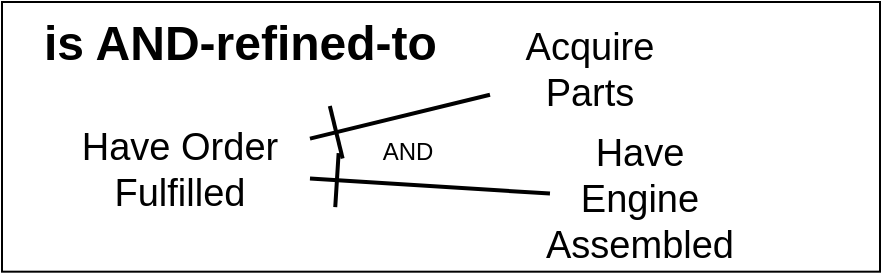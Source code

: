 <mxfile version="15.4.0" type="device" pages="14"><diagram name="iRL-manu-rel-1-and" id="lrQCM1Hvvk60PSm_WDTy"><mxGraphModel dx="4578" dy="3978" grid="1" gridSize="10" guides="1" tooltips="1" connect="1" arrows="1" fold="1" page="1" pageScale="1" pageWidth="850" pageHeight="1100" math="0" shadow="0"><root><mxCell id="0"/><mxCell id="1" parent="0"/><mxCell id="SSIafERvmLbeRZ0BGlmD-1" value="&lt;font&gt;&lt;b&gt;is AND-refined-to&lt;/b&gt;&lt;/font&gt;" style="rounded=0;whiteSpace=wrap;html=1;align=left;fontSize=24;spacingLeft=19;horizontal=1;verticalAlign=top;" parent="1" vertex="1"><mxGeometry x="-3164" y="-3098" width="439" height="134.84" as="geometry"/></mxCell><mxCell id="SSIafERvmLbeRZ0BGlmD-2" value="Acquire Parts" style="text;html=1;align=center;verticalAlign=middle;whiteSpace=wrap;rounded=0;fontSize=19;" parent="1" vertex="1"><mxGeometry x="-2920" y="-3078.84" width="100" height="30" as="geometry"/></mxCell><mxCell id="SSIafERvmLbeRZ0BGlmD-3" value="Have Order Fulfilled" style="text;html=1;align=center;verticalAlign=middle;whiteSpace=wrap;rounded=0;fontSize=19;" parent="1" vertex="1"><mxGeometry x="-3140" y="-3048.84" width="130" height="70" as="geometry"/></mxCell><mxCell id="SSIafERvmLbeRZ0BGlmD-4" value="" style="endArrow=ERone;html=1;strokeWidth=2;endFill=0;endSize=24;" parent="1" source="SSIafERvmLbeRZ0BGlmD-2" target="SSIafERvmLbeRZ0BGlmD-3" edge="1"><mxGeometry width="50" height="50" relative="1" as="geometry"><mxPoint x="-3179" y="-2898" as="sourcePoint"/><mxPoint x="-3121" y="-2941" as="targetPoint"/></mxGeometry></mxCell><mxCell id="SSIafERvmLbeRZ0BGlmD-5" value="Have Engine Assembled" style="text;html=1;align=center;verticalAlign=middle;whiteSpace=wrap;rounded=0;fontSize=19;" parent="1" vertex="1"><mxGeometry x="-2890" y="-3010" width="90" height="21.16" as="geometry"/></mxCell><mxCell id="SSIafERvmLbeRZ0BGlmD-6" value="" style="endArrow=ERone;html=1;strokeWidth=2;endFill=0;endSize=24;" parent="1" source="SSIafERvmLbeRZ0BGlmD-5" target="SSIafERvmLbeRZ0BGlmD-3" edge="1"><mxGeometry width="50" height="50" relative="1" as="geometry"><mxPoint x="-3017" y="-3027" as="sourcePoint"/><mxPoint x="-2911" y="-3020" as="targetPoint"/></mxGeometry></mxCell><mxCell id="SSIafERvmLbeRZ0BGlmD-7" value="AND" style="text;html=1;align=center;verticalAlign=middle;whiteSpace=wrap;rounded=0;" parent="1" vertex="1"><mxGeometry x="-2991" y="-3038" width="60" height="30" as="geometry"/></mxCell></root></mxGraphModel></diagram><diagram id="jRgEcZpF6pAmbIoYRc1D" name="iRL-manu-rel-2-and"><mxGraphModel dx="4578" dy="3978" grid="1" gridSize="10" guides="1" tooltips="1" connect="1" arrows="1" fold="1" page="1" pageScale="1" pageWidth="850" pageHeight="1100" math="0" shadow="0"><root><mxCell id="0"/><mxCell id="1" parent="0"/><mxCell id="QYAgFzMeOtA9hnnynvg9-1" value="&lt;font&gt;&lt;b&gt;is&amp;nbsp;&lt;/b&gt;&lt;b&gt;AND-refined-to&lt;/b&gt;&lt;/font&gt;" style="rounded=0;whiteSpace=wrap;html=1;align=left;fontSize=24;spacingLeft=19;horizontal=1;verticalAlign=top;" parent="1" vertex="1"><mxGeometry x="-3270" y="-3160" width="439" height="134.84" as="geometry"/></mxCell><mxCell id="QYAgFzMeOtA9hnnynvg9-2" value="Assemble Engine In House" style="text;html=1;align=center;verticalAlign=middle;whiteSpace=wrap;rounded=0;fontSize=19;" parent="1" vertex="1"><mxGeometry x="-3026" y="-3140.84" width="100" height="30" as="geometry"/></mxCell><mxCell id="QYAgFzMeOtA9hnnynvg9-3" value="Have Engine Assembled" style="text;html=1;align=center;verticalAlign=middle;whiteSpace=wrap;rounded=0;fontSize=19;" parent="1" vertex="1"><mxGeometry x="-3246" y="-3110.84" width="140" height="70" as="geometry"/></mxCell><mxCell id="QYAgFzMeOtA9hnnynvg9-4" value="" style="endArrow=ERone;html=1;strokeWidth=2;endFill=0;endSize=24;" parent="1" source="QYAgFzMeOtA9hnnynvg9-2" target="QYAgFzMeOtA9hnnynvg9-3" edge="1"><mxGeometry width="50" height="50" relative="1" as="geometry"><mxPoint x="-3285" y="-2960" as="sourcePoint"/><mxPoint x="-3227" y="-3003" as="targetPoint"/></mxGeometry></mxCell><mxCell id="QYAgFzMeOtA9hnnynvg9-5" value="Outsource Assembly" style="text;html=1;align=center;verticalAlign=middle;whiteSpace=wrap;rounded=0;fontSize=19;" parent="1" vertex="1"><mxGeometry x="-2966" y="-3072" width="86" height="21.16" as="geometry"/></mxCell><mxCell id="QYAgFzMeOtA9hnnynvg9-6" value="" style="endArrow=ERone;html=1;strokeWidth=2;endFill=0;endSize=24;" parent="1" source="QYAgFzMeOtA9hnnynvg9-5" target="QYAgFzMeOtA9hnnynvg9-3" edge="1"><mxGeometry width="50" height="50" relative="1" as="geometry"><mxPoint x="-3123" y="-3089" as="sourcePoint"/><mxPoint x="-3017" y="-3082" as="targetPoint"/></mxGeometry></mxCell><mxCell id="QYAgFzMeOtA9hnnynvg9-7" value="AND" style="text;html=1;align=center;verticalAlign=middle;whiteSpace=wrap;rounded=0;" parent="1" vertex="1"><mxGeometry x="-3097" y="-3100" width="60" height="30" as="geometry"/></mxCell></root></mxGraphModel></diagram><diagram name="iRL-manu-rel-3-and" id="WLz_OHj9z_Ogw3DKetcc"><mxGraphModel dx="4578" dy="3978" grid="1" gridSize="10" guides="1" tooltips="1" connect="1" arrows="1" fold="1" page="1" pageScale="1" pageWidth="850" pageHeight="1100" math="0" shadow="0"><root><mxCell id="0FTAw9jXshLjtbLICrXR-0"/><mxCell id="0FTAw9jXshLjtbLICrXR-1" parent="0FTAw9jXshLjtbLICrXR-0"/><mxCell id="0FTAw9jXshLjtbLICrXR-2" value="&lt;font&gt;&lt;b&gt;is&amp;nbsp;&lt;/b&gt;&lt;b&gt;AND-refined-to&lt;/b&gt;&lt;/font&gt;" style="rounded=0;whiteSpace=wrap;html=1;align=left;fontSize=24;spacingLeft=19;horizontal=1;verticalAlign=top;" parent="0FTAw9jXshLjtbLICrXR-1" vertex="1"><mxGeometry x="-3270" y="-3160" width="439" height="134.84" as="geometry"/></mxCell><mxCell id="0FTAw9jXshLjtbLICrXR-3" value="Parts Acquired In Time" style="text;html=1;align=center;verticalAlign=middle;whiteSpace=wrap;rounded=0;fontSize=17;" parent="0FTAw9jXshLjtbLICrXR-1" vertex="1"><mxGeometry x="-3060" y="-3150" width="190" height="30" as="geometry"/></mxCell><mxCell id="0FTAw9jXshLjtbLICrXR-4" value="Acquire Parts" style="text;html=1;align=center;verticalAlign=middle;whiteSpace=wrap;rounded=0;fontSize=19;" parent="0FTAw9jXshLjtbLICrXR-1" vertex="1"><mxGeometry x="-3246" y="-3110.84" width="140" height="70" as="geometry"/></mxCell><mxCell id="0FTAw9jXshLjtbLICrXR-5" value="" style="endArrow=ERone;html=1;strokeWidth=2;endFill=0;endSize=24;" parent="0FTAw9jXshLjtbLICrXR-1" source="0FTAw9jXshLjtbLICrXR-3" target="0FTAw9jXshLjtbLICrXR-4" edge="1"><mxGeometry width="50" height="50" relative="1" as="geometry"><mxPoint x="-3285" y="-2960" as="sourcePoint"/><mxPoint x="-3227" y="-3003" as="targetPoint"/></mxGeometry></mxCell><mxCell id="0FTAw9jXshLjtbLICrXR-6" value="Parts Acquired Late" style="text;html=1;align=center;verticalAlign=middle;whiteSpace=wrap;rounded=0;fontSize=17;" parent="0FTAw9jXshLjtbLICrXR-1" vertex="1"><mxGeometry x="-3010" y="-3103.16" width="165" height="21.16" as="geometry"/></mxCell><mxCell id="0FTAw9jXshLjtbLICrXR-7" value="" style="endArrow=ERone;html=1;strokeWidth=2;endFill=0;endSize=24;" parent="0FTAw9jXshLjtbLICrXR-1" source="0FTAw9jXshLjtbLICrXR-6" target="0FTAw9jXshLjtbLICrXR-4" edge="1"><mxGeometry width="50" height="50" relative="1" as="geometry"><mxPoint x="-3123" y="-3089" as="sourcePoint"/><mxPoint x="-3017" y="-3082" as="targetPoint"/></mxGeometry></mxCell><mxCell id="0FTAw9jXshLjtbLICrXR-8" value="AND" style="text;html=1;align=center;verticalAlign=middle;whiteSpace=wrap;rounded=0;" parent="0FTAw9jXshLjtbLICrXR-1" vertex="1"><mxGeometry x="-3080.5" y="-3082" width="60" height="30" as="geometry"/></mxCell><mxCell id="6yNauuuNI67e5GXU5Zm_-0" value="" style="endArrow=ERone;html=1;strokeWidth=2;endFill=0;endSize=24;entryX=1;entryY=0.75;entryDx=0;entryDy=0;" parent="0FTAw9jXshLjtbLICrXR-1" source="6yNauuuNI67e5GXU5Zm_-1" target="0FTAw9jXshLjtbLICrXR-4" edge="1"><mxGeometry width="50" height="50" relative="1" as="geometry"><mxPoint x="-2965" y="-3069.422" as="sourcePoint"/><mxPoint x="-3096" y="-3067.087" as="targetPoint"/></mxGeometry></mxCell><mxCell id="6yNauuuNI67e5GXU5Zm_-1" value="Parts Never Acquired" style="text;html=1;align=center;verticalAlign=middle;whiteSpace=wrap;rounded=0;fontSize=17;" parent="0FTAw9jXshLjtbLICrXR-1" vertex="1"><mxGeometry x="-3020" y="-3062" width="170" height="21.16" as="geometry"/></mxCell></root></mxGraphModel></diagram><diagram id="zBmDgi2XzJmhAONFBeY-" name="iRL-manu-rel-4-and"><mxGraphModel dx="4578" dy="3978" grid="1" gridSize="10" guides="1" tooltips="1" connect="1" arrows="1" fold="1" page="1" pageScale="1" pageWidth="850" pageHeight="1100" math="0" shadow="0"><root><mxCell id="0"/><mxCell id="1" parent="0"/><mxCell id="p-jrq9WRFy0JcL0Lg-jd-1" value="&lt;font&gt;&lt;b&gt;is&amp;nbsp;&lt;/b&gt;&lt;b&gt;AND-refined-to&lt;/b&gt;&lt;/font&gt;" style="rounded=0;whiteSpace=wrap;html=1;align=left;fontSize=24;spacingLeft=19;horizontal=1;verticalAlign=top;" parent="1" vertex="1"><mxGeometry x="-3270" y="-3160" width="439" height="134.84" as="geometry"/></mxCell><mxCell id="p-jrq9WRFy0JcL0Lg-jd-2" value="Order is Cancelled" style="text;html=1;align=center;verticalAlign=middle;whiteSpace=wrap;rounded=0;fontSize=19;" parent="1" vertex="1"><mxGeometry x="-3026" y="-3140.84" width="100" height="30" as="geometry"/></mxCell><mxCell id="p-jrq9WRFy0JcL0Lg-jd-3" value="Parts Never Acquired" style="text;html=1;align=center;verticalAlign=middle;whiteSpace=wrap;rounded=0;fontSize=19;" parent="1" vertex="1"><mxGeometry x="-3246" y="-3110.84" width="140" height="70" as="geometry"/></mxCell><mxCell id="p-jrq9WRFy0JcL0Lg-jd-4" value="" style="endArrow=ERone;html=1;strokeWidth=2;endFill=0;endSize=24;" parent="1" source="p-jrq9WRFy0JcL0Lg-jd-2" target="p-jrq9WRFy0JcL0Lg-jd-3" edge="1"><mxGeometry width="50" height="50" relative="1" as="geometry"><mxPoint x="-3285" y="-2960" as="sourcePoint"/><mxPoint x="-3227" y="-3003" as="targetPoint"/></mxGeometry></mxCell><mxCell id="p-jrq9WRFy0JcL0Lg-jd-5" value="..." style="text;html=1;align=center;verticalAlign=middle;whiteSpace=wrap;rounded=0;fontSize=19;" parent="1" vertex="1"><mxGeometry x="-2966" y="-3072" width="60" height="21.16" as="geometry"/></mxCell><mxCell id="p-jrq9WRFy0JcL0Lg-jd-6" value="" style="endArrow=ERone;html=1;strokeWidth=2;endFill=0;endSize=24;" parent="1" source="p-jrq9WRFy0JcL0Lg-jd-5" target="p-jrq9WRFy0JcL0Lg-jd-3" edge="1"><mxGeometry width="50" height="50" relative="1" as="geometry"><mxPoint x="-3123" y="-3089" as="sourcePoint"/><mxPoint x="-3017" y="-3082" as="targetPoint"/></mxGeometry></mxCell><mxCell id="p-jrq9WRFy0JcL0Lg-jd-7" value="AND" style="text;html=1;align=center;verticalAlign=middle;whiteSpace=wrap;rounded=0;" parent="1" vertex="1"><mxGeometry x="-3097" y="-3100" width="60" height="30" as="geometry"/></mxCell></root></mxGraphModel></diagram><diagram id="1IxjrtlEPSZ1EHy36e9s" name="iRL-manu-rel-5-and"><mxGraphModel dx="4578" dy="3978" grid="1" gridSize="10" guides="1" tooltips="1" connect="1" arrows="1" fold="1" page="1" pageScale="1" pageWidth="850" pageHeight="1100" math="0" shadow="0"><root><mxCell id="0"/><mxCell id="1" parent="0"/><mxCell id="qpeAB36Z1P4n_StSkfno-1" value="&lt;font&gt;&lt;b&gt;is&amp;nbsp;&lt;/b&gt;&lt;b&gt;AND-refined-to&lt;/b&gt;&lt;/font&gt;" style="rounded=0;whiteSpace=wrap;html=1;align=left;fontSize=24;spacingLeft=19;horizontal=1;verticalAlign=top;" parent="1" vertex="1"><mxGeometry x="-3270" y="-3160" width="439" height="134.84" as="geometry"/></mxCell><mxCell id="qpeAB36Z1P4n_StSkfno-2" value="Penalty is Issued" style="text;html=1;align=center;verticalAlign=middle;whiteSpace=wrap;rounded=0;fontSize=19;" parent="1" vertex="1"><mxGeometry x="-3026" y="-3140.84" width="100" height="30" as="geometry"/></mxCell><mxCell id="qpeAB36Z1P4n_StSkfno-3" value="Order is Cancelled" style="text;html=1;align=center;verticalAlign=middle;whiteSpace=wrap;rounded=0;fontSize=19;" parent="1" vertex="1"><mxGeometry x="-3250" y="-3110.84" width="140" height="70" as="geometry"/></mxCell><mxCell id="qpeAB36Z1P4n_StSkfno-4" value="" style="endArrow=ERone;html=1;strokeWidth=2;endFill=0;endSize=24;" parent="1" source="qpeAB36Z1P4n_StSkfno-2" target="qpeAB36Z1P4n_StSkfno-3" edge="1"><mxGeometry width="50" height="50" relative="1" as="geometry"><mxPoint x="-3285" y="-2960" as="sourcePoint"/><mxPoint x="-3227" y="-3003" as="targetPoint"/></mxGeometry></mxCell><mxCell id="qpeAB36Z1P4n_StSkfno-5" value="..." style="text;html=1;align=center;verticalAlign=middle;whiteSpace=wrap;rounded=0;fontSize=19;" parent="1" vertex="1"><mxGeometry x="-2966" y="-3072" width="60" height="21.16" as="geometry"/></mxCell><mxCell id="qpeAB36Z1P4n_StSkfno-6" value="" style="endArrow=ERone;html=1;strokeWidth=2;endFill=0;endSize=24;" parent="1" source="qpeAB36Z1P4n_StSkfno-5" target="qpeAB36Z1P4n_StSkfno-3" edge="1"><mxGeometry width="50" height="50" relative="1" as="geometry"><mxPoint x="-3123" y="-3089" as="sourcePoint"/><mxPoint x="-3017" y="-3082" as="targetPoint"/></mxGeometry></mxCell><mxCell id="qpeAB36Z1P4n_StSkfno-7" value="AND" style="text;html=1;align=center;verticalAlign=middle;whiteSpace=wrap;rounded=0;" parent="1" vertex="1"><mxGeometry x="-3097" y="-3100" width="60" height="30" as="geometry"/></mxCell></root></mxGraphModel></diagram><diagram id="mF4jjamFUtdUcgxOceSQ" name="iRL-manu-rel-6-and"><mxGraphModel dx="4578" dy="3978" grid="1" gridSize="10" guides="1" tooltips="1" connect="1" arrows="1" fold="1" page="1" pageScale="1" pageWidth="850" pageHeight="1100" math="0" shadow="0"><root><mxCell id="0"/><mxCell id="1" parent="0"/><mxCell id="8MZWrEirk3x-pVWm3gfD-1" value="&lt;font&gt;&lt;b&gt;is&amp;nbsp;&lt;/b&gt;&lt;b&gt;AND-refined-to&lt;/b&gt;&lt;/font&gt;" style="rounded=0;whiteSpace=wrap;html=1;align=left;fontSize=24;spacingLeft=19;horizontal=1;verticalAlign=top;" parent="1" vertex="1"><mxGeometry x="-3270" y="-3160" width="439" height="134.84" as="geometry"/></mxCell><mxCell id="8MZWrEirk3x-pVWm3gfD-2" value="Penalty is Issued" style="text;html=1;align=center;verticalAlign=middle;whiteSpace=wrap;rounded=0;fontSize=19;" parent="1" vertex="1"><mxGeometry x="-3026" y="-3140.84" width="100" height="30" as="geometry"/></mxCell><mxCell id="8MZWrEirk3x-pVWm3gfD-3" value="Previous Order was Cancelled" style="text;html=1;align=center;verticalAlign=middle;whiteSpace=wrap;rounded=0;fontSize=19;" parent="1" vertex="1"><mxGeometry x="-3246" y="-3110.84" width="140" height="70" as="geometry"/></mxCell><mxCell id="8MZWrEirk3x-pVWm3gfD-4" value="" style="endArrow=ERone;html=1;strokeWidth=2;endFill=0;endSize=24;" parent="1" source="8MZWrEirk3x-pVWm3gfD-2" target="8MZWrEirk3x-pVWm3gfD-3" edge="1"><mxGeometry width="50" height="50" relative="1" as="geometry"><mxPoint x="-3285" y="-2960" as="sourcePoint"/><mxPoint x="-3227" y="-3003" as="targetPoint"/></mxGeometry></mxCell><mxCell id="8MZWrEirk3x-pVWm3gfD-5" value="..." style="text;html=1;align=center;verticalAlign=middle;whiteSpace=wrap;rounded=0;fontSize=19;" parent="1" vertex="1"><mxGeometry x="-2966" y="-3072" width="60" height="21.16" as="geometry"/></mxCell><mxCell id="8MZWrEirk3x-pVWm3gfD-6" value="" style="endArrow=ERone;html=1;strokeWidth=2;endFill=0;endSize=24;" parent="1" source="8MZWrEirk3x-pVWm3gfD-5" target="8MZWrEirk3x-pVWm3gfD-3" edge="1"><mxGeometry width="50" height="50" relative="1" as="geometry"><mxPoint x="-3123" y="-3089" as="sourcePoint"/><mxPoint x="-3017" y="-3082" as="targetPoint"/></mxGeometry></mxCell><mxCell id="8MZWrEirk3x-pVWm3gfD-7" value="AND" style="text;html=1;align=center;verticalAlign=middle;whiteSpace=wrap;rounded=0;" parent="1" vertex="1"><mxGeometry x="-3097" y="-3100" width="60" height="30" as="geometry"/></mxCell></root></mxGraphModel></diagram><diagram id="vYKbGq_c37cxqWt-kweQ" name="iRL-manu-rel-7-and"><mxGraphModel dx="4578" dy="3978" grid="1" gridSize="10" guides="1" tooltips="1" connect="1" arrows="1" fold="1" page="1" pageScale="1" pageWidth="850" pageHeight="1100" math="0" shadow="0"><root><mxCell id="0"/><mxCell id="1" parent="0"/><mxCell id="ibUVMLEAF2T4hG9u72fk-1" value="&lt;font&gt;&lt;b&gt;is&amp;nbsp;&lt;/b&gt;&lt;b&gt;AND-refined-to&lt;/b&gt;&lt;/font&gt;" style="rounded=0;whiteSpace=wrap;html=1;align=left;fontSize=24;spacingLeft=19;horizontal=1;verticalAlign=top;" parent="1" vertex="1"><mxGeometry x="-3270" y="-3160" width="439" height="134.84" as="geometry"/></mxCell><mxCell id="ibUVMLEAF2T4hG9u72fk-2" value="Have the Engine Assembled" style="text;html=1;align=center;verticalAlign=middle;whiteSpace=wrap;rounded=0;fontSize=19;" parent="1" vertex="1"><mxGeometry x="-3026" y="-3140.84" width="156" height="30" as="geometry"/></mxCell><mxCell id="ibUVMLEAF2T4hG9u72fk-3" value="Acquire Parts" style="text;html=1;align=center;verticalAlign=middle;whiteSpace=wrap;rounded=0;fontSize=19;" parent="1" vertex="1"><mxGeometry x="-3246" y="-3110.84" width="140" height="70" as="geometry"/></mxCell><mxCell id="ibUVMLEAF2T4hG9u72fk-4" value="" style="endArrow=ERone;html=1;strokeWidth=2;endFill=0;endSize=24;" parent="1" source="ibUVMLEAF2T4hG9u72fk-2" target="ibUVMLEAF2T4hG9u72fk-3" edge="1"><mxGeometry width="50" height="50" relative="1" as="geometry"><mxPoint x="-3285" y="-2960" as="sourcePoint"/><mxPoint x="-3227" y="-3003" as="targetPoint"/></mxGeometry></mxCell><mxCell id="ibUVMLEAF2T4hG9u72fk-5" value="..." style="text;html=1;align=center;verticalAlign=middle;whiteSpace=wrap;rounded=0;fontSize=19;" parent="1" vertex="1"><mxGeometry x="-2966" y="-3072" width="60" height="21.16" as="geometry"/></mxCell><mxCell id="ibUVMLEAF2T4hG9u72fk-6" value="" style="endArrow=ERone;html=1;strokeWidth=2;endFill=0;endSize=24;" parent="1" source="ibUVMLEAF2T4hG9u72fk-5" target="ibUVMLEAF2T4hG9u72fk-3" edge="1"><mxGeometry width="50" height="50" relative="1" as="geometry"><mxPoint x="-3123" y="-3089" as="sourcePoint"/><mxPoint x="-3017" y="-3082" as="targetPoint"/></mxGeometry></mxCell><mxCell id="ibUVMLEAF2T4hG9u72fk-7" value="AND" style="text;html=1;align=center;verticalAlign=middle;whiteSpace=wrap;rounded=0;" parent="1" vertex="1"><mxGeometry x="-3097" y="-3100" width="60" height="30" as="geometry"/></mxCell></root></mxGraphModel></diagram><diagram id="Au_eIEvgqQtElC9Wct7o" name="iRL-manu-rel-8-and"><mxGraphModel dx="4578" dy="3978" grid="1" gridSize="10" guides="1" tooltips="1" connect="1" arrows="1" fold="1" page="1" pageScale="1" pageWidth="850" pageHeight="1100" math="0" shadow="0"><root><mxCell id="0"/><mxCell id="1" parent="0"/><mxCell id="XYPS69TV9WUX6Mc49t2o-1" value="&lt;font&gt;&lt;b&gt;is&amp;nbsp;&lt;/b&gt;&lt;b&gt;AND-refined-to&lt;/b&gt;&lt;/font&gt;" style="rounded=0;whiteSpace=wrap;html=1;align=left;fontSize=24;spacingLeft=19;horizontal=1;verticalAlign=top;" parent="1" vertex="1"><mxGeometry x="-3270" y="-3160" width="439" height="134.84" as="geometry"/></mxCell><mxCell id="XYPS69TV9WUX6Mc49t2o-2" value="Reputation" style="text;html=1;align=center;verticalAlign=middle;whiteSpace=wrap;rounded=0;fontSize=19;" parent="1" vertex="1"><mxGeometry x="-3026" y="-3140.84" width="100" height="30" as="geometry"/></mxCell><mxCell id="XYPS69TV9WUX6Mc49t2o-3" value="Reputation (previous status)" style="text;html=1;align=center;verticalAlign=middle;whiteSpace=wrap;rounded=0;fontSize=19;" parent="1" vertex="1"><mxGeometry x="-3246" y="-3110.84" width="140" height="70" as="geometry"/></mxCell><mxCell id="XYPS69TV9WUX6Mc49t2o-4" value="" style="endArrow=ERone;html=1;strokeWidth=2;endFill=0;endSize=24;" parent="1" source="XYPS69TV9WUX6Mc49t2o-2" target="XYPS69TV9WUX6Mc49t2o-3" edge="1"><mxGeometry width="50" height="50" relative="1" as="geometry"><mxPoint x="-3285" y="-2960" as="sourcePoint"/><mxPoint x="-3227" y="-3003" as="targetPoint"/></mxGeometry></mxCell><mxCell id="XYPS69TV9WUX6Mc49t2o-5" value="..." style="text;html=1;align=center;verticalAlign=middle;whiteSpace=wrap;rounded=0;fontSize=19;" parent="1" vertex="1"><mxGeometry x="-2966" y="-3072" width="60" height="21.16" as="geometry"/></mxCell><mxCell id="XYPS69TV9WUX6Mc49t2o-6" value="" style="endArrow=ERone;html=1;strokeWidth=2;endFill=0;endSize=24;" parent="1" source="XYPS69TV9WUX6Mc49t2o-5" target="XYPS69TV9WUX6Mc49t2o-3" edge="1"><mxGeometry width="50" height="50" relative="1" as="geometry"><mxPoint x="-3123" y="-3089" as="sourcePoint"/><mxPoint x="-3017" y="-3082" as="targetPoint"/></mxGeometry></mxCell><mxCell id="XYPS69TV9WUX6Mc49t2o-7" value="AND" style="text;html=1;align=center;verticalAlign=middle;whiteSpace=wrap;rounded=0;" parent="1" vertex="1"><mxGeometry x="-3097" y="-3100" width="60" height="30" as="geometry"/></mxCell></root></mxGraphModel></diagram><diagram id="4KhcXFip8CfWlh6ND8Yw" name="iRL-manu-rel-9-and"><mxGraphModel dx="4578" dy="3978" grid="1" gridSize="10" guides="1" tooltips="1" connect="1" arrows="1" fold="1" page="1" pageScale="1" pageWidth="850" pageHeight="1100" math="0" shadow="0"><root><mxCell id="0"/><mxCell id="1" parent="0"/><mxCell id="Jjrp6Ug1P1x2DJ4QPORh-1" value="&lt;font&gt;&lt;b&gt;is&amp;nbsp;&lt;/b&gt;&lt;b&gt;AND-refined-to&lt;/b&gt;&lt;/font&gt;" style="rounded=0;whiteSpace=wrap;html=1;align=left;fontSize=24;spacingLeft=19;horizontal=1;verticalAlign=top;" parent="1" vertex="1"><mxGeometry x="-3270" y="-3160" width="439" height="134.84" as="geometry"/></mxCell><mxCell id="Jjrp6Ug1P1x2DJ4QPORh-2" value="Reputation" style="text;html=1;align=center;verticalAlign=middle;whiteSpace=wrap;rounded=0;fontSize=19;" parent="1" vertex="1"><mxGeometry x="-3026" y="-3140.84" width="136" height="30" as="geometry"/></mxCell><mxCell id="Jjrp6Ug1P1x2DJ4QPORh-3" value="Good Construction Quality" style="text;html=1;align=center;verticalAlign=middle;whiteSpace=wrap;rounded=0;fontSize=19;" parent="1" vertex="1"><mxGeometry x="-3246" y="-3110.84" width="140" height="70" as="geometry"/></mxCell><mxCell id="Jjrp6Ug1P1x2DJ4QPORh-4" value="" style="endArrow=ERone;html=1;strokeWidth=2;endFill=0;endSize=24;" parent="1" source="Jjrp6Ug1P1x2DJ4QPORh-2" target="Jjrp6Ug1P1x2DJ4QPORh-3" edge="1"><mxGeometry width="50" height="50" relative="1" as="geometry"><mxPoint x="-3285" y="-2960" as="sourcePoint"/><mxPoint x="-3227" y="-3003" as="targetPoint"/></mxGeometry></mxCell><mxCell id="Jjrp6Ug1P1x2DJ4QPORh-5" value="..." style="text;html=1;align=center;verticalAlign=middle;whiteSpace=wrap;rounded=0;fontSize=19;" parent="1" vertex="1"><mxGeometry x="-2966" y="-3072" width="60" height="21.16" as="geometry"/></mxCell><mxCell id="Jjrp6Ug1P1x2DJ4QPORh-6" value="" style="endArrow=ERone;html=1;strokeWidth=2;endFill=0;endSize=24;" parent="1" source="Jjrp6Ug1P1x2DJ4QPORh-5" target="Jjrp6Ug1P1x2DJ4QPORh-3" edge="1"><mxGeometry width="50" height="50" relative="1" as="geometry"><mxPoint x="-3123" y="-3089" as="sourcePoint"/><mxPoint x="-3017" y="-3082" as="targetPoint"/></mxGeometry></mxCell><mxCell id="Jjrp6Ug1P1x2DJ4QPORh-7" value="AND" style="text;html=1;align=center;verticalAlign=middle;whiteSpace=wrap;rounded=0;" parent="1" vertex="1"><mxGeometry x="-3097" y="-3100" width="60" height="30" as="geometry"/></mxCell></root></mxGraphModel></diagram><diagram id="FeQZBwoRJbgXJpnwxUOL" name="iRL-manu-rel-10-and"><mxGraphModel dx="4578" dy="3978" grid="1" gridSize="10" guides="1" tooltips="1" connect="1" arrows="1" fold="1" page="1" pageScale="1" pageWidth="850" pageHeight="1100" math="0" shadow="0"><root><mxCell id="0"/><mxCell id="1" parent="0"/><mxCell id="iMw33nmqh5LWI69N6PLv-1" value="&lt;font&gt;&lt;b&gt;is&amp;nbsp;&lt;/b&gt;&lt;b&gt;AND-refined-to&lt;/b&gt;&lt;/font&gt;" style="rounded=0;whiteSpace=wrap;html=1;align=left;fontSize=24;spacingLeft=19;horizontal=1;verticalAlign=top;" parent="1" vertex="1"><mxGeometry x="-3270" y="-3160" width="439" height="134.84" as="geometry"/></mxCell><mxCell id="iMw33nmqh5LWI69N6PLv-2" value="Reputation" style="text;html=1;align=center;verticalAlign=middle;whiteSpace=wrap;rounded=0;fontSize=19;" parent="1" vertex="1"><mxGeometry x="-3026" y="-3134.84" width="176" height="30" as="geometry"/></mxCell><mxCell id="iMw33nmqh5LWI69N6PLv-3" value="Bad Construction Quality" style="text;html=1;align=center;verticalAlign=middle;whiteSpace=wrap;rounded=0;fontSize=19;" parent="1" vertex="1"><mxGeometry x="-3246" y="-3110.84" width="140" height="70" as="geometry"/></mxCell><mxCell id="iMw33nmqh5LWI69N6PLv-4" value="" style="endArrow=ERone;html=1;strokeWidth=2;endFill=0;endSize=24;" parent="1" source="iMw33nmqh5LWI69N6PLv-2" target="iMw33nmqh5LWI69N6PLv-3" edge="1"><mxGeometry width="50" height="50" relative="1" as="geometry"><mxPoint x="-3285" y="-2960" as="sourcePoint"/><mxPoint x="-3227" y="-3003" as="targetPoint"/></mxGeometry></mxCell><mxCell id="iMw33nmqh5LWI69N6PLv-5" value="..." style="text;html=1;align=center;verticalAlign=middle;whiteSpace=wrap;rounded=0;fontSize=19;" parent="1" vertex="1"><mxGeometry x="-2966" y="-3072" width="60" height="21.16" as="geometry"/></mxCell><mxCell id="iMw33nmqh5LWI69N6PLv-6" value="" style="endArrow=ERone;html=1;strokeWidth=2;endFill=0;endSize=24;" parent="1" source="iMw33nmqh5LWI69N6PLv-5" target="iMw33nmqh5LWI69N6PLv-3" edge="1"><mxGeometry width="50" height="50" relative="1" as="geometry"><mxPoint x="-3123" y="-3089" as="sourcePoint"/><mxPoint x="-3017" y="-3082" as="targetPoint"/></mxGeometry></mxCell><mxCell id="iMw33nmqh5LWI69N6PLv-7" value="AND" style="text;html=1;align=center;verticalAlign=middle;whiteSpace=wrap;rounded=0;" parent="1" vertex="1"><mxGeometry x="-3097" y="-3100" width="60" height="30" as="geometry"/></mxCell></root></mxGraphModel></diagram><diagram id="P1F7y5oBeZOF15YZMAfe" name="iRL-manu-rel-11-and"><mxGraphModel dx="4834" dy="4136" grid="1" gridSize="10" guides="1" tooltips="1" connect="1" arrows="1" fold="1" page="1" pageScale="1" pageWidth="850" pageHeight="1100" math="0" shadow="0">&#xa;      <root>&#xa;        <mxCell id="0"/>&#xa;        <mxCell id="1" parent="0"/>&#xa;        <mxCell id="-aFZFn7ijfGQ51Bd1Oti-1" value="&lt;font&gt;&lt;b&gt;AND-refined-to&lt;/b&gt;&lt;/font&gt;" style="rounded=0;whiteSpace=wrap;html=1;align=left;fontSize=24;spacingLeft=19;horizontal=1;verticalAlign=top;" parent="1" vertex="1">&#xa;          <mxGeometry x="-3270" y="-3160" width="439" height="134.84" as="geometry"/>&#xa;        </mxCell>&#xa;        <mxCell id="-aFZFn7ijfGQ51Bd1Oti-2" value="Maintain Ideal Temperature (current level)" style="text;html=1;align=center;verticalAlign=middle;whiteSpace=wrap;rounded=0;fontSize=19;" parent="1" vertex="1">&#xa;          <mxGeometry x="-3026" y="-3135.84" width="176" height="30" as="geometry"/>&#xa;        </mxCell>&#xa;        <mxCell id="-aFZFn7ijfGQ51Bd1Oti-3" value="Heater On" style="text;html=1;align=center;verticalAlign=middle;whiteSpace=wrap;rounded=0;fontSize=19;" parent="1" vertex="1">&#xa;          <mxGeometry x="-3246" y="-3110.84" width="140" height="70" as="geometry"/>&#xa;        </mxCell>&#xa;        <mxCell id="-aFZFn7ijfGQ51Bd1Oti-4" value="" style="endArrow=ERone;html=1;strokeWidth=2;endFill=0;endSize=24;" parent="1" source="-aFZFn7ijfGQ51Bd1Oti-2" target="-aFZFn7ijfGQ51Bd1Oti-3" edge="1">&#xa;          <mxGeometry width="50" height="50" relative="1" as="geometry">&#xa;            <mxPoint x="-3285" y="-2960" as="sourcePoint"/>&#xa;            <mxPoint x="-3227" y="-3003" as="targetPoint"/>&#xa;          </mxGeometry>&#xa;        </mxCell>&#xa;        <mxCell id="-aFZFn7ijfGQ51Bd1Oti-5" value="..." style="text;html=1;align=center;verticalAlign=middle;whiteSpace=wrap;rounded=0;fontSize=19;" parent="1" vertex="1">&#xa;          <mxGeometry x="-2966" y="-3072" width="60" height="21.16" as="geometry"/>&#xa;        </mxCell>&#xa;        <mxCell id="-aFZFn7ijfGQ51Bd1Oti-6" value="" style="endArrow=ERone;html=1;strokeWidth=2;endFill=0;endSize=24;" parent="1" source="-aFZFn7ijfGQ51Bd1Oti-5" target="-aFZFn7ijfGQ51Bd1Oti-3" edge="1">&#xa;          <mxGeometry width="50" height="50" relative="1" as="geometry">&#xa;            <mxPoint x="-3123" y="-3089" as="sourcePoint"/>&#xa;            <mxPoint x="-3017" y="-3082" as="targetPoint"/>&#xa;          </mxGeometry>&#xa;        </mxCell>&#xa;        <mxCell id="-aFZFn7ijfGQ51Bd1Oti-7" value="AND" style="text;html=1;align=center;verticalAlign=middle;whiteSpace=wrap;rounded=0;" parent="1" vertex="1">&#xa;          <mxGeometry x="-3097" y="-3100" width="60" height="30" as="geometry"/>&#xa;        </mxCell>&#xa;      </root>&#xa;    </mxGraphModel></diagram><diagram id="Xo7n9-qTVo7QPiPUUxzN" name="iRL-manu-rel-12-and"><mxGraphModel dx="4834" dy="4136" grid="1" gridSize="10" guides="1" tooltips="1" connect="1" arrows="1" fold="1" page="1" pageScale="1" pageWidth="850" pageHeight="1100" math="0" shadow="0">&#xa;      <root>&#xa;        <mxCell id="0"/>&#xa;        <mxCell id="1" parent="0"/>&#xa;        <mxCell id="cnYG5fqotXt_G6qzUcca-1" value="&lt;font&gt;&lt;b&gt;AND-refined-to&lt;/b&gt;&lt;/font&gt;" style="rounded=0;whiteSpace=wrap;html=1;align=left;fontSize=24;spacingLeft=19;horizontal=1;verticalAlign=top;" vertex="1" parent="1">&#xa;          <mxGeometry x="-3270" y="-3160" width="439" height="134.84" as="geometry"/>&#xa;        </mxCell>&#xa;        <mxCell id="cnYG5fqotXt_G6qzUcca-2" value="Mnimize Cost" style="text;html=1;align=center;verticalAlign=middle;whiteSpace=wrap;rounded=0;fontSize=19;" vertex="1" parent="1">&#xa;          <mxGeometry x="-3026" y="-3140.84" width="176" height="30" as="geometry"/>&#xa;        </mxCell>&#xa;        <mxCell id="cnYG5fqotXt_G6qzUcca-3" value="Minimize Running Time" style="text;html=1;align=center;verticalAlign=middle;whiteSpace=wrap;rounded=0;fontSize=19;" vertex="1" parent="1">&#xa;          <mxGeometry x="-3246" y="-3110.84" width="140" height="70" as="geometry"/>&#xa;        </mxCell>&#xa;        <mxCell id="cnYG5fqotXt_G6qzUcca-4" value="" style="endArrow=ERone;html=1;strokeWidth=2;endFill=0;endSize=24;" edge="1" parent="1" source="cnYG5fqotXt_G6qzUcca-2" target="cnYG5fqotXt_G6qzUcca-3">&#xa;          <mxGeometry width="50" height="50" relative="1" as="geometry">&#xa;            <mxPoint x="-3285" y="-2960" as="sourcePoint"/>&#xa;            <mxPoint x="-3227" y="-3003" as="targetPoint"/>&#xa;          </mxGeometry>&#xa;        </mxCell>&#xa;        <mxCell id="cnYG5fqotXt_G6qzUcca-5" value="..." style="text;html=1;align=center;verticalAlign=middle;whiteSpace=wrap;rounded=0;fontSize=19;" vertex="1" parent="1">&#xa;          <mxGeometry x="-2966" y="-3072" width="60" height="21.16" as="geometry"/>&#xa;        </mxCell>&#xa;        <mxCell id="cnYG5fqotXt_G6qzUcca-6" value="" style="endArrow=ERone;html=1;strokeWidth=2;endFill=0;endSize=24;" edge="1" parent="1" source="cnYG5fqotXt_G6qzUcca-5" target="cnYG5fqotXt_G6qzUcca-3">&#xa;          <mxGeometry width="50" height="50" relative="1" as="geometry">&#xa;            <mxPoint x="-3123" y="-3089" as="sourcePoint"/>&#xa;            <mxPoint x="-3017" y="-3082" as="targetPoint"/>&#xa;          </mxGeometry>&#xa;        </mxCell>&#xa;        <mxCell id="cnYG5fqotXt_G6qzUcca-7" value="AND" style="text;html=1;align=center;verticalAlign=middle;whiteSpace=wrap;rounded=0;" vertex="1" parent="1">&#xa;          <mxGeometry x="-3097" y="-3100" width="60" height="30" as="geometry"/>&#xa;        </mxCell>&#xa;      </root>&#xa;    </mxGraphModel></diagram><diagram id="enEovX3N7CVmyAMt918q" name="iRL-manu-rel-13-and"><mxGraphModel dx="4834" dy="4136" grid="1" gridSize="10" guides="1" tooltips="1" connect="1" arrows="1" fold="1" page="1" pageScale="1" pageWidth="850" pageHeight="1100" math="0" shadow="0">&#xa;      <root>&#xa;        <mxCell id="0"/>&#xa;        <mxCell id="1" parent="0"/>&#xa;        <mxCell id="FNvMhDFjlseCS0Nqukg8-1" value="&lt;font&gt;&lt;b&gt;AND-refined-to&lt;/b&gt;&lt;/font&gt;" style="rounded=0;whiteSpace=wrap;html=1;align=left;fontSize=24;spacingLeft=19;horizontal=1;verticalAlign=top;" vertex="1" parent="1">&#xa;          <mxGeometry x="-3220" y="-3190" width="439" height="134.84" as="geometry"/>&#xa;        </mxCell>&#xa;        <mxCell id="FNvMhDFjlseCS0Nqukg8-2" value="Maximize Comfort" style="text;html=1;align=center;verticalAlign=middle;whiteSpace=wrap;rounded=0;fontSize=19;" vertex="1" parent="1">&#xa;          <mxGeometry x="-2976" y="-3170.84" width="176" height="30" as="geometry"/>&#xa;        </mxCell>&#xa;        <mxCell id="FNvMhDFjlseCS0Nqukg8-3" value="Maintain Ideal Temperature" style="text;html=1;align=center;verticalAlign=middle;whiteSpace=wrap;rounded=0;fontSize=19;" vertex="1" parent="1">&#xa;          <mxGeometry x="-3196" y="-3140.84" width="140" height="70" as="geometry"/>&#xa;        </mxCell>&#xa;        <mxCell id="FNvMhDFjlseCS0Nqukg8-4" value="" style="endArrow=ERone;html=1;strokeWidth=2;endFill=0;endSize=24;" edge="1" parent="1" source="FNvMhDFjlseCS0Nqukg8-2" target="FNvMhDFjlseCS0Nqukg8-3">&#xa;          <mxGeometry width="50" height="50" relative="1" as="geometry">&#xa;            <mxPoint x="-3235" y="-2990" as="sourcePoint"/>&#xa;            <mxPoint x="-3177" y="-3033" as="targetPoint"/>&#xa;          </mxGeometry>&#xa;        </mxCell>&#xa;        <mxCell id="FNvMhDFjlseCS0Nqukg8-5" value="..." style="text;html=1;align=center;verticalAlign=middle;whiteSpace=wrap;rounded=0;fontSize=19;" vertex="1" parent="1">&#xa;          <mxGeometry x="-2916" y="-3102" width="60" height="21.16" as="geometry"/>&#xa;        </mxCell>&#xa;        <mxCell id="FNvMhDFjlseCS0Nqukg8-6" value="" style="endArrow=ERone;html=1;strokeWidth=2;endFill=0;endSize=24;" edge="1" parent="1" source="FNvMhDFjlseCS0Nqukg8-5" target="FNvMhDFjlseCS0Nqukg8-3">&#xa;          <mxGeometry width="50" height="50" relative="1" as="geometry">&#xa;            <mxPoint x="-3073" y="-3119" as="sourcePoint"/>&#xa;            <mxPoint x="-2967" y="-3112" as="targetPoint"/>&#xa;          </mxGeometry>&#xa;        </mxCell>&#xa;        <mxCell id="FNvMhDFjlseCS0Nqukg8-7" value="AND" style="text;html=1;align=center;verticalAlign=middle;whiteSpace=wrap;rounded=0;" vertex="1" parent="1">&#xa;          <mxGeometry x="-3047" y="-3130" width="60" height="30" as="geometry"/>&#xa;        </mxCell>&#xa;      </root>&#xa;    </mxGraphModel></diagram><diagram name="iRL-manu-rel-14-and" id="P5TjuPJcCvfCDk246iFM"><mxGraphModel dx="4578" dy="3978" grid="1" gridSize="10" guides="1" tooltips="1" connect="1" arrows="1" fold="1" page="1" pageScale="1" pageWidth="850" pageHeight="1100" math="0" shadow="0"><root><mxCell id="KZR2G05XeIorMjJvlH5d-0"/><mxCell id="KZR2G05XeIorMjJvlH5d-1" parent="KZR2G05XeIorMjJvlH5d-0"/><mxCell id="S-FBGQCwCTi6YAZpl7a5-0" value="&lt;font&gt;&lt;b&gt;AND-refined-to&lt;/b&gt;&lt;/font&gt;" style="rounded=0;whiteSpace=wrap;html=1;align=left;fontSize=24;spacingLeft=19;horizontal=1;verticalAlign=top;" parent="KZR2G05XeIorMjJvlH5d-1" vertex="1"><mxGeometry x="-3164" y="-3098" width="439" height="134.84" as="geometry"/></mxCell><mxCell id="S-FBGQCwCTi6YAZpl7a5-1" value="..." style="text;html=1;align=center;verticalAlign=middle;whiteSpace=wrap;rounded=0;fontSize=19;" parent="KZR2G05XeIorMjJvlH5d-1" vertex="1"><mxGeometry x="-2920" y="-3078.84" width="100" height="30" as="geometry"/></mxCell><mxCell id="S-FBGQCwCTi6YAZpl7a5-2" value="Controller" style="text;html=1;align=center;verticalAlign=middle;whiteSpace=wrap;rounded=0;fontSize=19;" parent="KZR2G05XeIorMjJvlH5d-1" vertex="1"><mxGeometry x="-3100" y="-3048.84" width="100" height="70" as="geometry"/></mxCell><mxCell id="S-FBGQCwCTi6YAZpl7a5-3" value="" style="endArrow=ERone;html=1;strokeWidth=2;endFill=0;endSize=24;" parent="KZR2G05XeIorMjJvlH5d-1" source="S-FBGQCwCTi6YAZpl7a5-1" target="S-FBGQCwCTi6YAZpl7a5-2" edge="1"><mxGeometry width="50" height="50" relative="1" as="geometry"><mxPoint x="-3179" y="-2898" as="sourcePoint"/><mxPoint x="-3121" y="-2941" as="targetPoint"/></mxGeometry></mxCell><mxCell id="S-FBGQCwCTi6YAZpl7a5-4" value="Temperature Controlled" style="text;html=1;align=center;verticalAlign=middle;whiteSpace=wrap;rounded=0;fontSize=19;" parent="KZR2G05XeIorMjJvlH5d-1" vertex="1"><mxGeometry x="-2860" y="-3010" width="90" height="21.16" as="geometry"/></mxCell><mxCell id="S-FBGQCwCTi6YAZpl7a5-5" value="" style="endArrow=ERone;html=1;strokeWidth=2;endFill=0;endSize=24;" parent="KZR2G05XeIorMjJvlH5d-1" source="S-FBGQCwCTi6YAZpl7a5-4" target="S-FBGQCwCTi6YAZpl7a5-2" edge="1"><mxGeometry width="50" height="50" relative="1" as="geometry"><mxPoint x="-3017" y="-3027" as="sourcePoint"/><mxPoint x="-2911" y="-3020" as="targetPoint"/></mxGeometry></mxCell><mxCell id="S-FBGQCwCTi6YAZpl7a5-6" value="AND" style="text;html=1;align=center;verticalAlign=middle;whiteSpace=wrap;rounded=0;" parent="KZR2G05XeIorMjJvlH5d-1" vertex="1"><mxGeometry x="-2991" y="-3038" width="60" height="30" as="geometry"/></mxCell></root></mxGraphModel></diagram></mxfile>